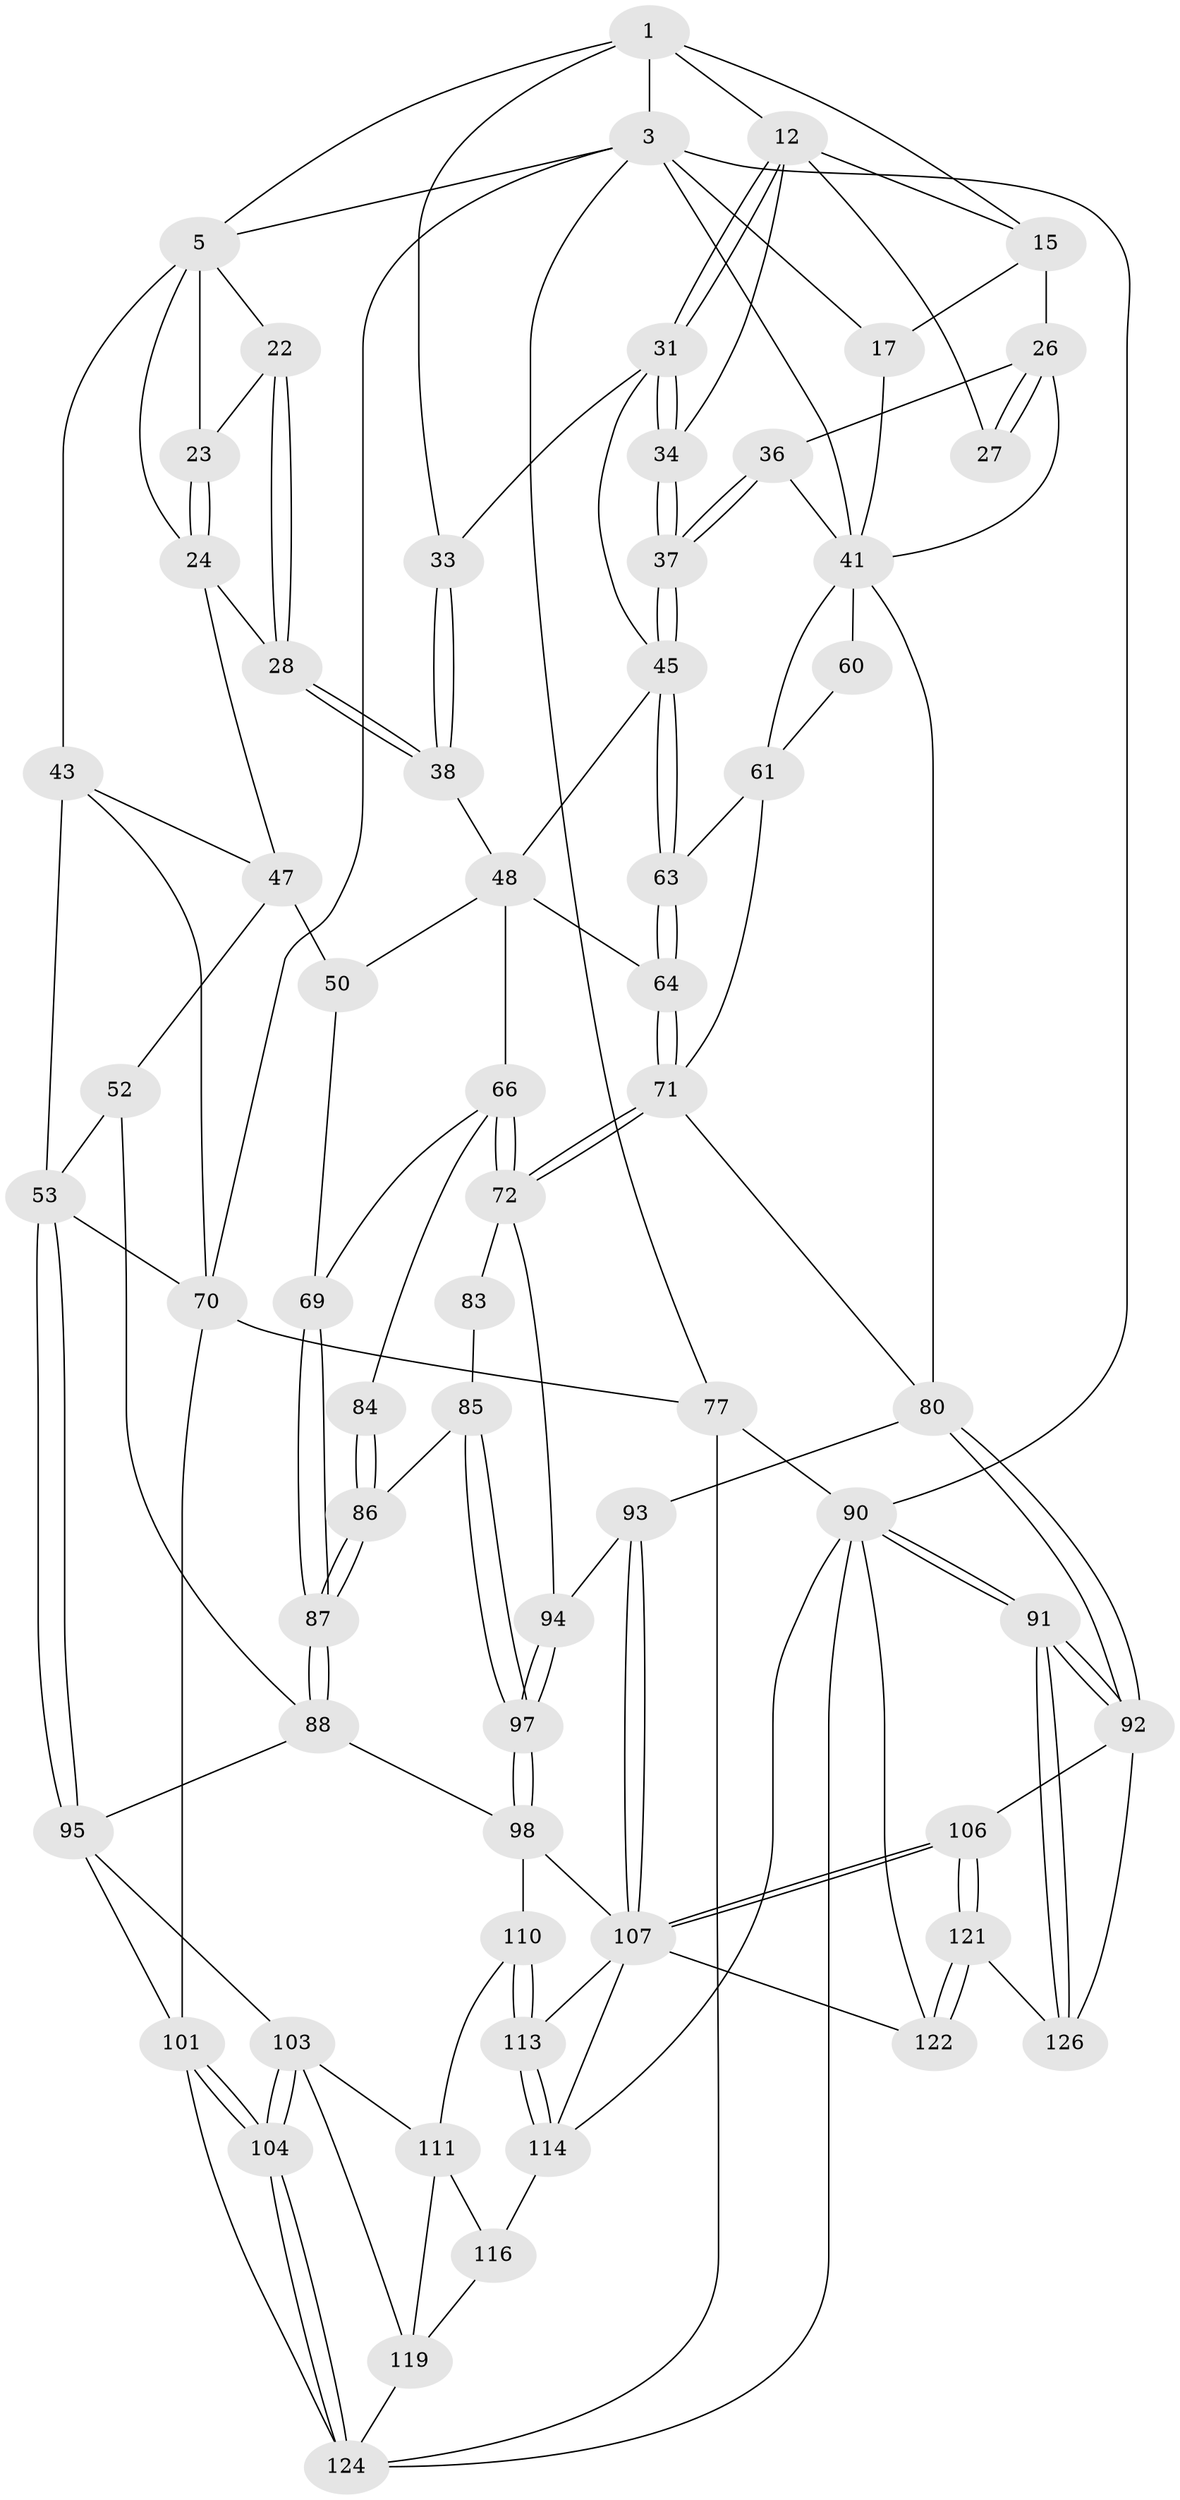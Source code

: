 // original degree distribution, {3: 0.030303030303030304, 5: 0.4393939393939394, 6: 0.2727272727272727, 4: 0.25757575757575757}
// Generated by graph-tools (version 1.1) at 2025/21/03/04/25 18:21:36]
// undirected, 66 vertices, 158 edges
graph export_dot {
graph [start="1"]
  node [color=gray90,style=filled];
  1 [pos="+0.5677105842031213+0",super="+9+2"];
  3 [pos="+1+0",super="+4+18"];
  5 [pos="+0+0",super="+6"];
  12 [pos="+0.6958056507057422+0.08784014183849047",super="+13"];
  15 [pos="+0.7914378657828728+0",super="+21+16"];
  17 [pos="+0.9647268567176126+0.06597440872356373",super="+19"];
  22 [pos="+0.4284352138033976+0.07975415631605771"];
  23 [pos="+0.3478879488691586+0"];
  24 [pos="+0.34752907397777744+0.18050263500719896",super="+29"];
  26 [pos="+0.8196054969266311+0.15448863010321154",super="+35"];
  27 [pos="+0.7932017701242645+0.14786293079050897"];
  28 [pos="+0.3969933240219514+0.20556268743609948"];
  31 [pos="+0.6527399795235458+0.13942626998003393",super="+32"];
  33 [pos="+0.5629193668768627+0.14236185977168692"];
  34 [pos="+0.7315686987181624+0.19791579655340144"];
  36 [pos="+0.7738710400179413+0.2950600742825733"];
  37 [pos="+0.771184133534856+0.29573396882743014"];
  38 [pos="+0.4701102287015967+0.2607962603256799"];
  41 [pos="+0.9475568823646187+0.2531207717087873",super="+42+56"];
  43 [pos="+0.19271847121762847+0.16976662681138155",super="+44"];
  45 [pos="+0.7708051799089046+0.2960485426047667",super="+46"];
  47 [pos="+0.2903748846565087+0.2393389623165265",super="+51"];
  48 [pos="+0.5966777961351171+0.32678101638662804",super="+65+49"];
  50 [pos="+0.4187751972637113+0.4026177248515308"];
  52 [pos="+0.22556099682456868+0.4202419207382548"];
  53 [pos="+0.22095863857928144+0.4198775373551545",super="+54"];
  60 [pos="+0.8626769692580002+0.3551563838230168"];
  61 [pos="+0.8528816320582889+0.44140346941830527",super="+62"];
  63 [pos="+0.7511106913075482+0.3817448400286199"];
  64 [pos="+0.6930737629605233+0.4528120759285807"];
  66 [pos="+0.5794200433802619+0.41475030893406667",super="+67"];
  69 [pos="+0.4199863801516802+0.40446571341722504"];
  70 [pos="+0+0.0908571844252701",super="+75"];
  71 [pos="+0.6922175465396225+0.4584205746387886",super="+79"];
  72 [pos="+0.6482608244097157+0.516468903270507",super="+73"];
  77 [pos="+0+1",super="+127"];
  80 [pos="+1+0.5723989397834812",super="+81"];
  83 [pos="+0.5528799111742152+0.5040724623553409"];
  84 [pos="+0.5225132678317407+0.4993672478114633"];
  85 [pos="+0.5253518867353271+0.5557912077082847"];
  86 [pos="+0.5145867333833463+0.5488364993824446"];
  87 [pos="+0.4327872337434496+0.5564901601974864"];
  88 [pos="+0.41598700282552903+0.6097294705931061",super="+89"];
  90 [pos="+1+1",super="+130"];
  91 [pos="+1+0.96023830901594"];
  92 [pos="+1+0.578723465883736",super="+105"];
  93 [pos="+0.7962197524721671+0.5946024869876131"];
  94 [pos="+0.645056974114838+0.5755969249629147"];
  95 [pos="+0.1484166527281337+0.6040592681026058",super="+96+100"];
  97 [pos="+0.6171570758387429+0.6261451996680663"];
  98 [pos="+0.6141477242154242+0.6378525658304187",super="+99"];
  101 [pos="+0+0.7028426332455405",super="+102"];
  103 [pos="+0.2236081929490484+0.7851413163146588",super="+112"];
  104 [pos="+0.19787208878121548+0.7946740871108535"];
  106 [pos="+0.8847718675959272+0.7007798359111848"];
  107 [pos="+0.8821724403287405+0.7003706013776011",super="+108"];
  110 [pos="+0.42624682713126405+0.7206691280585876"];
  111 [pos="+0.41456859384959316+0.738366824044967",super="+118"];
  113 [pos="+0.6394848205238096+0.7860668064909652"];
  114 [pos="+0.6336597836389539+0.816757047943597",super="+115"];
  116 [pos="+0.5947119910518358+0.8463644743134352",super="+117"];
  119 [pos="+0.3874122163769998+0.9434809561591468",super="+120"];
  121 [pos="+0.8721975179005277+0.9352812816724231"];
  122 [pos="+0.8519058934338246+0.9593604803023508"];
  124 [pos="+0.15407473813449626+0.874769851940764",super="+129+125"];
  126 [pos="+0.9347281488393575+0.9210996396360174"];
  1 -- 12;
  1 -- 33;
  1 -- 3;
  1 -- 15;
  1 -- 5;
  3 -- 90;
  3 -- 5;
  3 -- 77;
  3 -- 70;
  3 -- 17 [weight=2];
  3 -- 41;
  5 -- 22;
  5 -- 23;
  5 -- 24;
  5 -- 43 [weight=2];
  12 -- 31;
  12 -- 31;
  12 -- 34;
  12 -- 27 [weight=2];
  12 -- 15;
  15 -- 17 [weight=2];
  15 -- 26;
  17 -- 41 [weight=2];
  22 -- 23;
  22 -- 28;
  22 -- 28;
  23 -- 24;
  23 -- 24;
  24 -- 28;
  24 -- 47;
  26 -- 27;
  26 -- 27;
  26 -- 41;
  26 -- 36;
  28 -- 38;
  28 -- 38;
  31 -- 34;
  31 -- 34;
  31 -- 33;
  31 -- 45;
  33 -- 38;
  33 -- 38;
  34 -- 37;
  34 -- 37;
  36 -- 37;
  36 -- 37;
  36 -- 41;
  37 -- 45;
  37 -- 45;
  38 -- 48;
  41 -- 80;
  41 -- 60 [weight=2];
  41 -- 61;
  43 -- 47;
  43 -- 53;
  43 -- 70;
  45 -- 63;
  45 -- 63;
  45 -- 48;
  47 -- 50;
  47 -- 52;
  48 -- 66;
  48 -- 64;
  48 -- 50;
  50 -- 69;
  52 -- 53;
  52 -- 88;
  53 -- 95 [weight=2];
  53 -- 95;
  53 -- 70;
  60 -- 61;
  61 -- 63;
  61 -- 71;
  63 -- 64;
  63 -- 64;
  64 -- 71;
  64 -- 71;
  66 -- 72 [weight=2];
  66 -- 72;
  66 -- 84;
  66 -- 69;
  69 -- 87;
  69 -- 87;
  70 -- 101;
  70 -- 77;
  71 -- 72;
  71 -- 72;
  71 -- 80;
  72 -- 83;
  72 -- 94;
  77 -- 90 [weight=2];
  77 -- 124;
  80 -- 92;
  80 -- 92;
  80 -- 93;
  83 -- 85;
  84 -- 86;
  84 -- 86;
  85 -- 86;
  85 -- 97;
  85 -- 97;
  86 -- 87;
  86 -- 87;
  87 -- 88;
  87 -- 88;
  88 -- 98;
  88 -- 95;
  90 -- 91;
  90 -- 91;
  90 -- 114;
  90 -- 122;
  90 -- 124;
  91 -- 92;
  91 -- 92;
  91 -- 126;
  91 -- 126;
  92 -- 106;
  92 -- 126;
  93 -- 94;
  93 -- 107;
  93 -- 107;
  94 -- 97;
  94 -- 97;
  95 -- 101;
  95 -- 103;
  97 -- 98;
  97 -- 98;
  98 -- 107;
  98 -- 110;
  101 -- 104;
  101 -- 104;
  101 -- 124;
  103 -- 104;
  103 -- 104;
  103 -- 111;
  103 -- 119;
  104 -- 124;
  104 -- 124;
  106 -- 107;
  106 -- 107;
  106 -- 121;
  106 -- 121;
  107 -- 113;
  107 -- 114;
  107 -- 122;
  110 -- 111;
  110 -- 113;
  110 -- 113;
  111 -- 119;
  111 -- 116;
  113 -- 114;
  113 -- 114;
  114 -- 116;
  116 -- 119 [weight=2];
  119 -- 124;
  121 -- 122;
  121 -- 122;
  121 -- 126;
}
